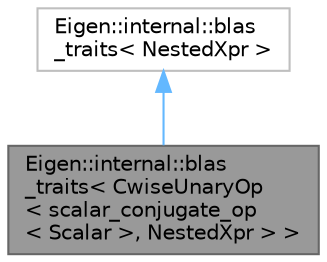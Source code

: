 digraph "Eigen::internal::blas_traits&lt; CwiseUnaryOp&lt; scalar_conjugate_op&lt; Scalar &gt;, NestedXpr &gt; &gt;"
{
 // LATEX_PDF_SIZE
  bgcolor="transparent";
  edge [fontname=Helvetica,fontsize=10,labelfontname=Helvetica,labelfontsize=10];
  node [fontname=Helvetica,fontsize=10,shape=box,height=0.2,width=0.4];
  Node1 [id="Node000001",label="Eigen::internal::blas\l_traits\< CwiseUnaryOp\l\< scalar_conjugate_op\l\< Scalar \>, NestedXpr \> \>",height=0.2,width=0.4,color="gray40", fillcolor="grey60", style="filled", fontcolor="black",tooltip=" "];
  Node2 -> Node1 [id="edge1_Node000001_Node000002",dir="back",color="steelblue1",style="solid",tooltip=" "];
  Node2 [id="Node000002",label="Eigen::internal::blas\l_traits\< NestedXpr \>",height=0.2,width=0.4,color="grey75", fillcolor="white", style="filled",URL="$structEigen_1_1internal_1_1blas__traits.html",tooltip=" "];
}
